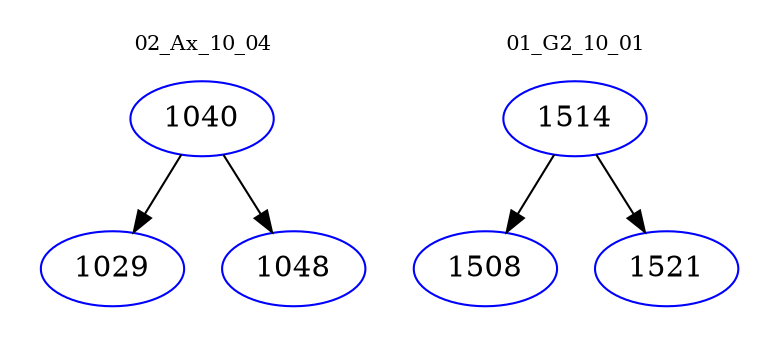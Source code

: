 digraph{
subgraph cluster_0 {
color = white
label = "02_Ax_10_04";
fontsize=10;
T0_1040 [label="1040", color="blue"]
T0_1040 -> T0_1029 [color="black"]
T0_1029 [label="1029", color="blue"]
T0_1040 -> T0_1048 [color="black"]
T0_1048 [label="1048", color="blue"]
}
subgraph cluster_1 {
color = white
label = "01_G2_10_01";
fontsize=10;
T1_1514 [label="1514", color="blue"]
T1_1514 -> T1_1508 [color="black"]
T1_1508 [label="1508", color="blue"]
T1_1514 -> T1_1521 [color="black"]
T1_1521 [label="1521", color="blue"]
}
}
